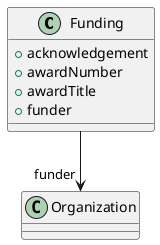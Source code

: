 @startuml
class Funding {
+acknowledgement
+awardNumber
+awardTitle
+funder

}
Funding -d-> "funder" Organization

@enduml